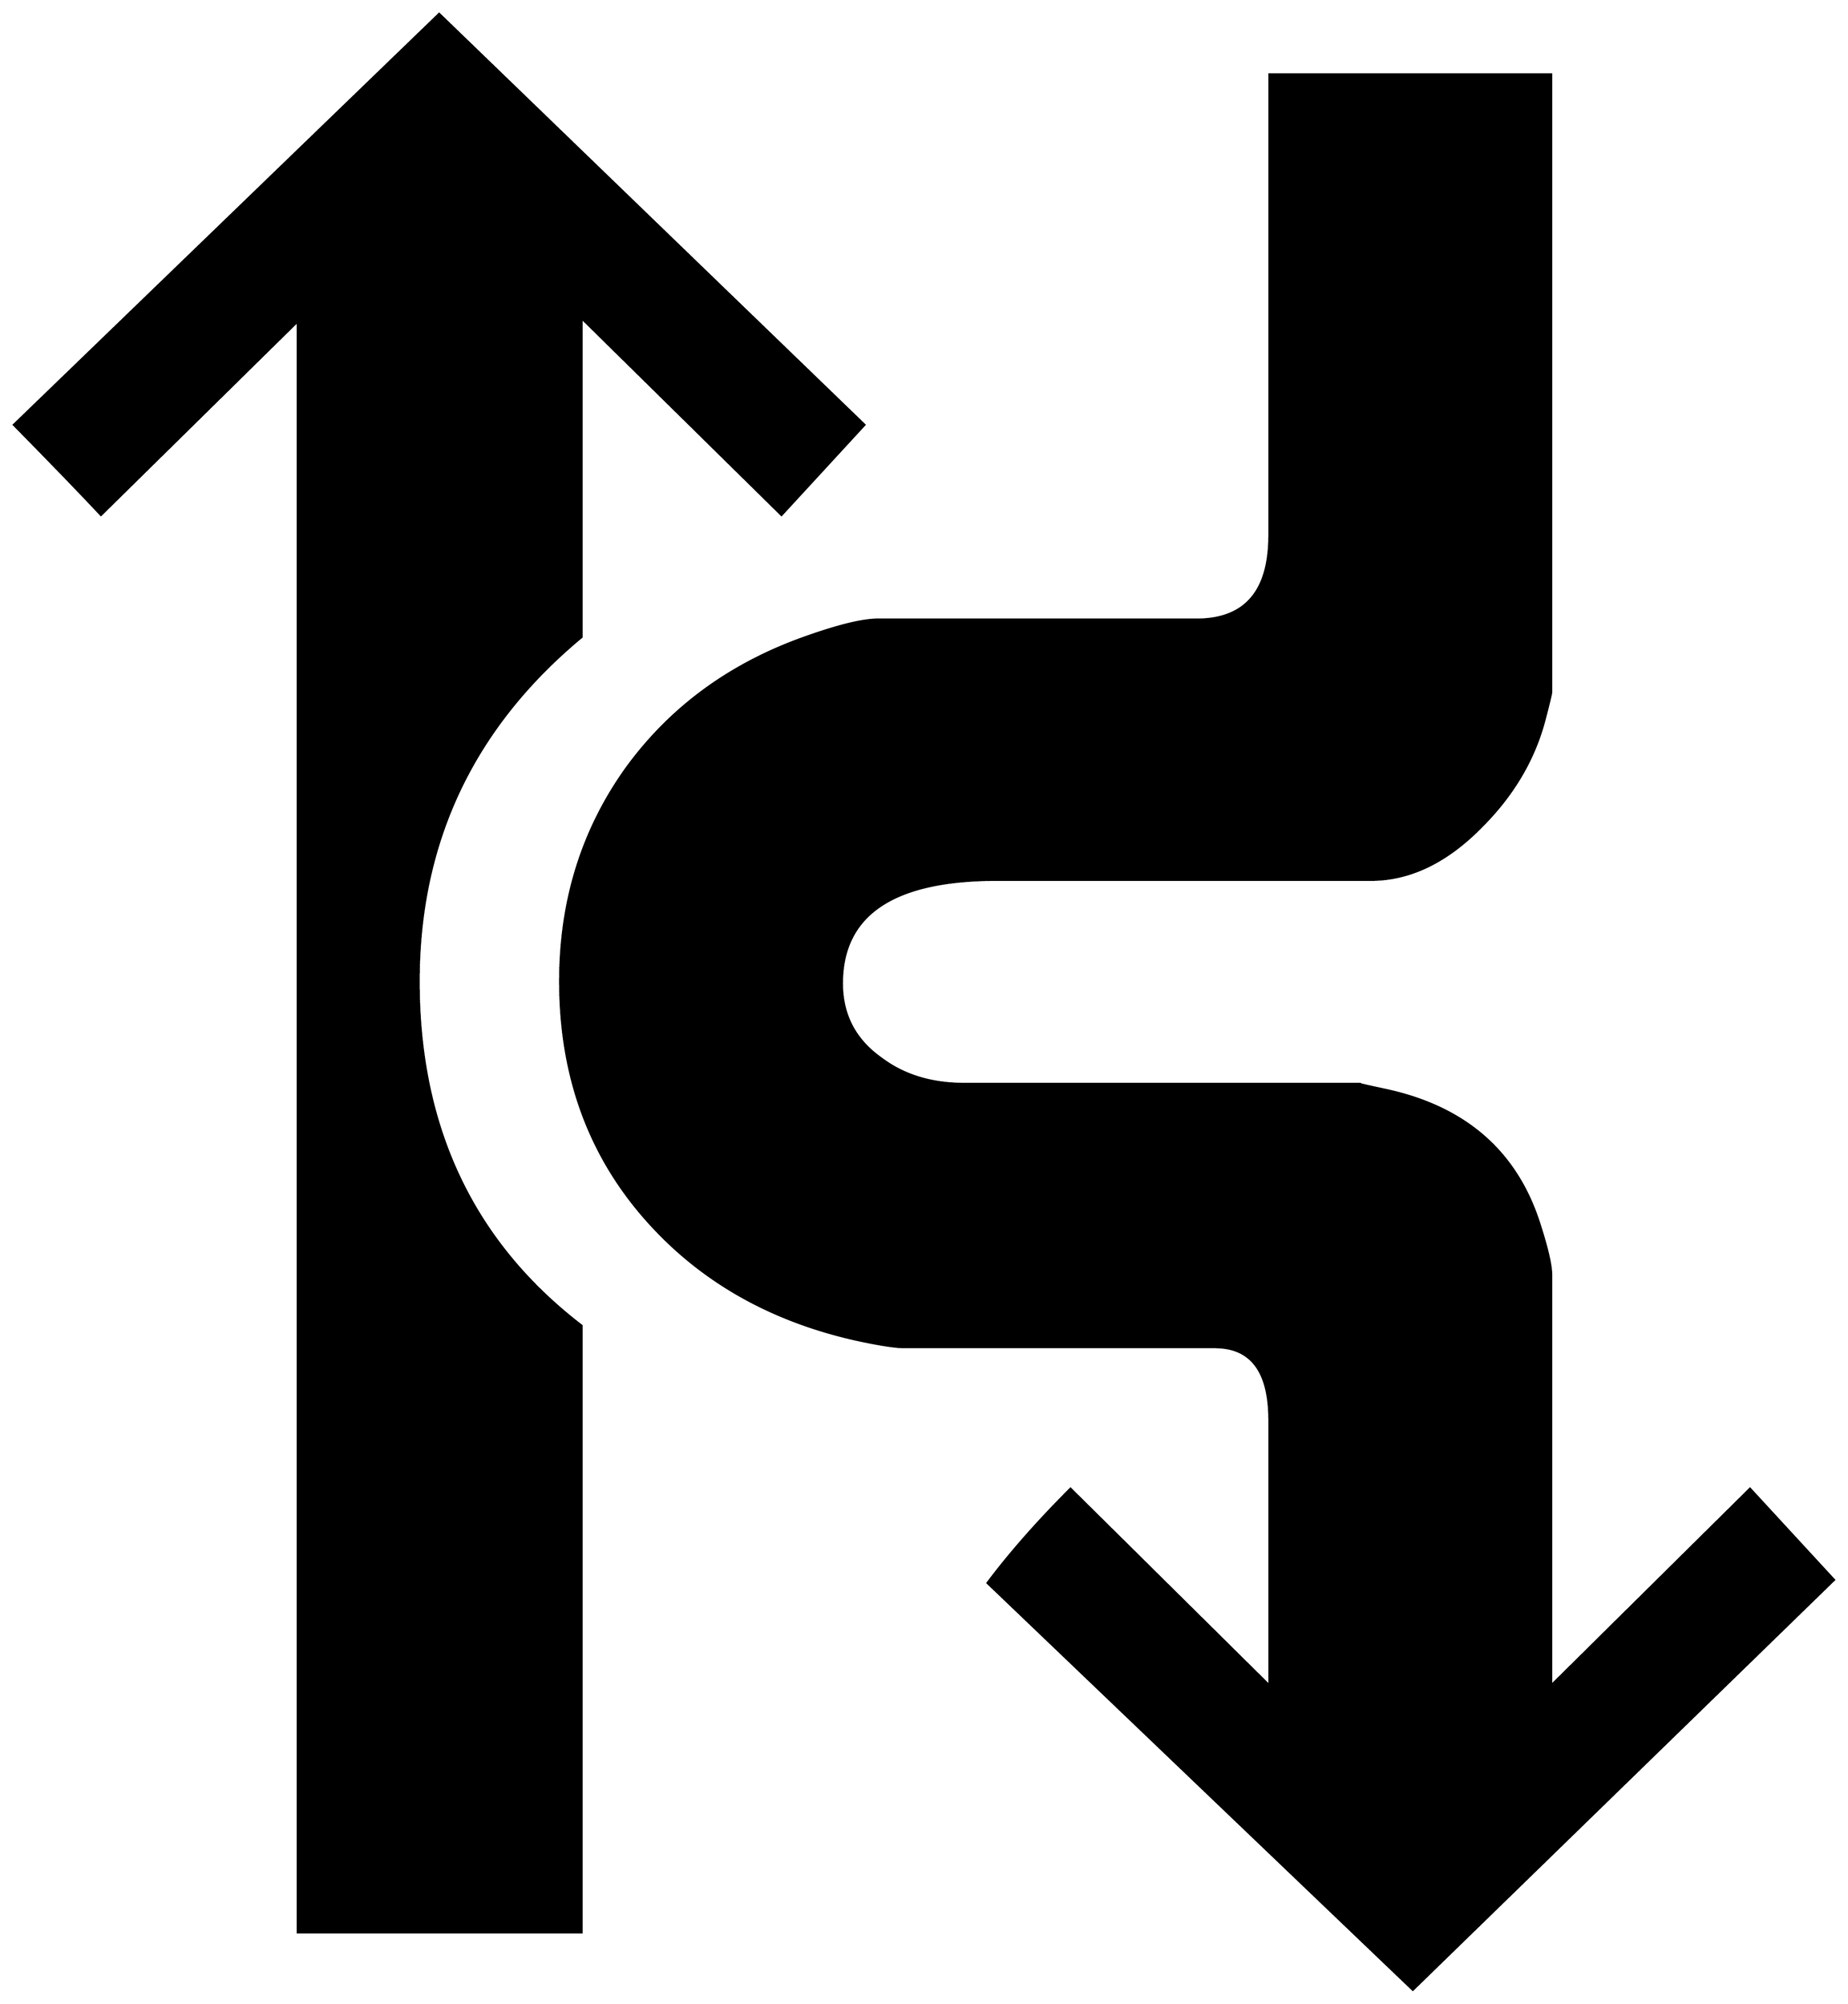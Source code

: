 


\begin{tikzpicture}[y=0.80pt, x=0.80pt, yscale=-1.0, xscale=1.0, inner sep=0pt, outer sep=0pt]
\begin{scope}[shift={(100.0,1715.0)},nonzero rule]
  \path[draw=.,fill=.,line width=1.600pt] (1912.0,-27.0) --
    (1501.0,373.0) -- (1086.0,-24.0) .. controls (1108.0,-53.333)
    and (1135.0,-84.0) .. (1167.0,-116.0) -- (1361.0,76.0) --
    (1361.0,-183.0) .. controls (1361.0,-230.333) and
    (1343.333,-254.0) .. (1308.0,-254.0) -- (1005.0,-254.0) ..
    controls (997.0,-254.0) and (983.333,-256.0) .. (964.0,-260.0)
    .. controls (875.333,-278.667) and (804.0,-319.333) ..
    (750.0,-382.0) .. controls (696.0,-444.667) and (669.0,-521.0)
    .. (669.0,-611.0) .. controls (669.0,-689.0) and
    (690.333,-758.0) .. (733.0,-818.0) .. controls (776.333,-878.0)
    and (835.0,-921.0) .. (909.0,-947.0) .. controls
    (941.0,-958.333) and (964.333,-964.0) .. (979.0,-964.0) --
    (1290.0,-964.0) .. controls (1337.333,-964.0) and
    (1361.0,-991.333) .. (1361.0,-1046.0) -- (1361.0,-1496.0) --
    (1636.0,-1496.0) -- (1636.0,-893.0) .. controls
    (1636.0,-891.667) and (1634.0,-883.333) .. (1630.0,-868.0) ..
    controls (1620.0,-828.667) and (1599.333,-793.333) ..
    (1568.0,-762.0) .. controls (1534.0,-727.333) and
    (1498.0,-710.0) .. (1460.0,-710.0) -- (1095.0,-710.0) ..
    controls (994.333,-710.0) and (944.0,-676.333) .. (944.0,-609.0)
    .. controls (944.0,-578.333) and (956.667,-554.0) ..
    (982.0,-536.0) .. controls (1004.0,-519.333) and
    (1031.0,-511.0) .. (1063.0,-511.0) -- (1449.0,-511.0) ..
    controls (1447.667,-511.0) and (1456.333,-509.0) ..
    (1475.0,-505.0) .. controls (1551.667,-488.333) and
    (1601.333,-445.333) .. (1624.0,-376.0) .. controls
    (1632.0,-351.333) and (1636.0,-334.333) .. (1636.0,-325.0) --
    (1636.0,76.0) -- (1830.0,-116.0) -- (1912.0,-27.0) --
    cycle(966.0,-1154.0) -- (885.0,-1066.0) -- (690.0,-1258.0)
    -- (690.0,-947.0) .. controls (584.0,-859.0) and
    (531.0,-747.0) .. (531.0,-611.0) .. controls (531.0,-468.333)
    and (584.0,-356.333) .. (690.0,-275.0) -- (690.0,317.0) --
    (413.0,317.0) -- (413.0,-1255.0) -- (221.0,-1066.0) ..
    controls (202.333,-1086.0) and (174.0,-1115.333) ..
    (136.0,-1154.0) -- (551.0,-1555.0) -- (966.0,-1154.0) --
    cycle;
\end{scope}

\end{tikzpicture}

